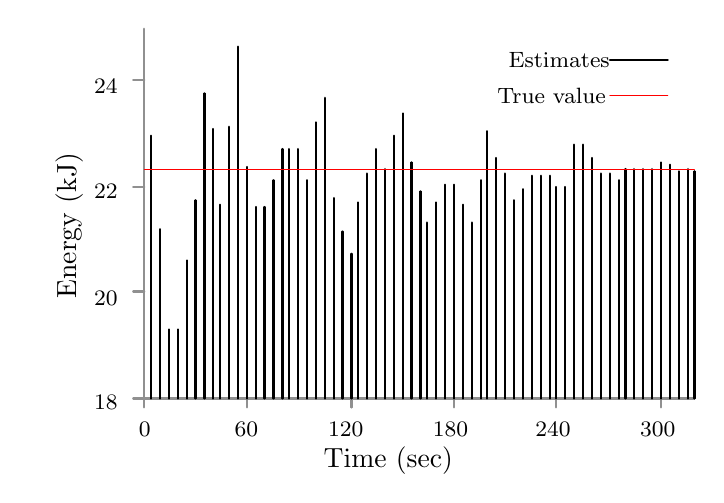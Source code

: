 
\definecolor{c909090}{RGB}{144,144,144}
\definecolor{cff0000}{RGB}{255,0,0}


\def \globalscale {1.0}
\begin{tikzpicture}[y=0.80pt, x=0.80pt, yscale=-\globalscale, xscale=\globalscale, inner sep=0pt, outer sep=0pt]
\begin{scope}[draw=black,line join=bevel,line cap=rect,even odd rule,line width=0.800pt]
  \begin{scope}[cm={{1.0,0.0,0.0,1.0,(0.0,0.0)}},draw=black,line join=bevel,line cap=rect,line width=0.800pt]
  \end{scope}
  \begin{scope}[cm={{1.006,0.0,0.0,1.006,(0.0,0.0)}},draw=black,line join=bevel,line cap=rect,line width=0.800pt]
  \end{scope}
  \begin{scope}[cm={{1.006,0.0,0.0,1.006,(0.0,0.0)}},draw=c909090,line join=round,line cap=round,line width=0.800pt]
    \path[draw] (51.5,181.5) -- (46.5,181.5);



  \end{scope}
  \begin{scope}[cm={{1.006,0.0,0.0,1.006,(0.0,0.0)}},draw=black,line join=bevel,line cap=rect,line width=0.800pt]
  \end{scope}
  \begin{scope}[cm={{1.006,0.0,0.0,1.006,(29.181,187.666)}},draw=black,line join=bevel,line cap=rect,line width=0.800pt]
  \end{scope}
  \begin{scope}[cm={{1.006,0.0,0.0,1.006,(29.181,187.666)}},draw=black,line join=bevel,line cap=rect,line width=0.800pt]
  \end{scope}
  \begin{scope}[cm={{1.006,0.0,0.0,1.006,(29.181,187.666)}},draw=black,line join=bevel,line cap=rect,line width=0.800pt]
  \end{scope}
  \begin{scope}[cm={{1.006,0.0,0.0,1.006,(29.181,187.666)}},draw=black,line join=bevel,line cap=rect,line width=0.800pt]
  \end{scope}
  \begin{scope}[cm={{1.006,0.0,0.0,1.006,(29.181,187.666)}},draw=black,line join=bevel,line cap=rect,line width=0.800pt]
  \end{scope}
  \begin{scope}[cm={{1.006,0.0,0.0,1.006,(29.181,187.666)}},draw=c909090,line join=bevel,line cap=rect,line width=0.800pt]
    \path[fill=c909090] (0.0,0.0) node[above right] () {\footnotesize 18};



  \end{scope}
  \begin{scope}[cm={{1.006,0.0,0.0,1.006,(29.181,187.666)}},draw=black,line join=bevel,line cap=rect,line width=0.800pt]
  \end{scope}
  \begin{scope}[cm={{1.006,0.0,0.0,1.006,(0.0,0.0)}},draw=black,line join=bevel,line cap=rect,line width=0.800pt]
  \end{scope}
  \begin{scope}[cm={{1.006,0.0,0.0,1.006,(0.0,0.0)}},draw=c909090,line join=round,line cap=round,line width=0.800pt]
    \path[draw] (51.5,133.5) -- (46.5,133.5);



  \end{scope}
  \begin{scope}[cm={{1.006,0.0,0.0,1.006,(0.0,0.0)}},draw=black,line join=bevel,line cap=rect,line width=0.800pt]
  \end{scope}
  \begin{scope}[cm={{1.006,0.0,0.0,1.006,(29.181,140.372)}},draw=black,line join=bevel,line cap=rect,line width=0.800pt]
  \end{scope}
  \begin{scope}[cm={{1.006,0.0,0.0,1.006,(29.181,140.372)}},draw=black,line join=bevel,line cap=rect,line width=0.800pt]
  \end{scope}
  \begin{scope}[cm={{1.006,0.0,0.0,1.006,(29.181,140.372)}},draw=black,line join=bevel,line cap=rect,line width=0.800pt]
  \end{scope}
  \begin{scope}[cm={{1.006,0.0,0.0,1.006,(29.181,140.372)}},draw=black,line join=bevel,line cap=rect,line width=0.800pt]
  \end{scope}
  \begin{scope}[cm={{1.006,0.0,0.0,1.006,(29.181,140.372)}},draw=black,line join=bevel,line cap=rect,line width=0.800pt]
  \end{scope}
  \begin{scope}[cm={{1.006,0.0,0.0,1.006,(29.181,140.372)}},draw=c909090,line join=bevel,line cap=rect,line width=0.800pt]
    \path[fill=c909090] (0.0,0.0) node[above right] () {\footnotesize 20};



  \end{scope}
  \begin{scope}[cm={{1.006,0.0,0.0,1.006,(29.181,140.372)}},draw=black,line join=bevel,line cap=rect,line width=0.800pt]
  \end{scope}
  \begin{scope}[cm={{1.006,0.0,0.0,1.006,(0.0,0.0)}},draw=black,line join=bevel,line cap=rect,line width=0.800pt]
  \end{scope}
  \begin{scope}[cm={{1.006,0.0,0.0,1.006,(0.0,0.0)}},draw=c909090,line join=round,line cap=round,line width=0.800pt]
    \path[draw] (51.5,86.5) -- (46.5,86.5);



  \end{scope}
  \begin{scope}[cm={{1.006,0.0,0.0,1.006,(0.0,0.0)}},draw=black,line join=bevel,line cap=rect,line width=0.800pt]
  \end{scope}
  \begin{scope}[cm={{1.006,0.0,0.0,1.006,(29.181,92.072)}},draw=black,line join=bevel,line cap=rect,line width=0.800pt]
  \end{scope}
  \begin{scope}[cm={{1.006,0.0,0.0,1.006,(29.181,92.072)}},draw=black,line join=bevel,line cap=rect,line width=0.800pt]
  \end{scope}
  \begin{scope}[cm={{1.006,0.0,0.0,1.006,(29.181,92.072)}},draw=black,line join=bevel,line cap=rect,line width=0.800pt]
  \end{scope}
  \begin{scope}[cm={{1.006,0.0,0.0,1.006,(29.181,92.072)}},draw=black,line join=bevel,line cap=rect,line width=0.800pt]
  \end{scope}
  \begin{scope}[cm={{1.006,0.0,0.0,1.006,(29.181,92.072)}},draw=black,line join=bevel,line cap=rect,line width=0.800pt]
  \end{scope}
  \begin{scope}[cm={{1.006,0.0,0.0,1.006,(29.181,92.072)}},draw=c909090,line join=bevel,line cap=rect,line width=0.800pt]
    \path[fill=c909090] (0.0,0.0) node[above right] () {\footnotesize 22};



  \end{scope}
  \begin{scope}[cm={{1.006,0.0,0.0,1.006,(29.181,92.072)}},draw=black,line join=bevel,line cap=rect,line width=0.800pt]
  \end{scope}
  \begin{scope}[cm={{1.006,0.0,0.0,1.006,(0.0,0.0)}},draw=black,line join=bevel,line cap=rect,line width=0.800pt]
  \end{scope}
  \begin{scope}[cm={{1.006,0.0,0.0,1.006,(0.0,0.0)}},draw=c909090,line join=round,line cap=round,line width=0.800pt]
    \path[draw] (51.5,38.5) -- (46.5,38.5);



  \end{scope}
  \begin{scope}[cm={{1.006,0.0,0.0,1.006,(0.0,0.0)}},draw=black,line join=bevel,line cap=rect,line width=0.800pt]
  \end{scope}
  \begin{scope}[cm={{1.006,0.0,0.0,1.006,(29.181,44.778)}},draw=black,line join=bevel,line cap=rect,line width=0.800pt]
  \end{scope}
  \begin{scope}[cm={{1.006,0.0,0.0,1.006,(29.181,44.778)}},draw=black,line join=bevel,line cap=rect,line width=0.800pt]
  \end{scope}
  \begin{scope}[cm={{1.006,0.0,0.0,1.006,(29.181,44.778)}},draw=black,line join=bevel,line cap=rect,line width=0.800pt]
  \end{scope}
  \begin{scope}[cm={{1.006,0.0,0.0,1.006,(29.181,44.778)}},draw=black,line join=bevel,line cap=rect,line width=0.800pt]
  \end{scope}
  \begin{scope}[cm={{1.006,0.0,0.0,1.006,(29.181,44.778)}},draw=black,line join=bevel,line cap=rect,line width=0.800pt]
  \end{scope}
  \begin{scope}[cm={{1.006,0.0,0.0,1.006,(29.181,44.778)}},draw=c909090,line join=bevel,line cap=rect,line width=0.800pt]
    \path[fill=c909090] (0.0,0.0) node[above right] () {\footnotesize 24};



  \end{scope}
  \begin{scope}[cm={{1.006,0.0,0.0,1.006,(29.181,44.778)}},draw=black,line join=bevel,line cap=rect,line width=0.800pt]
  \end{scope}
  \begin{scope}[cm={{1.006,0.0,0.0,1.006,(0.0,0.0)}},draw=black,line join=bevel,line cap=rect,line width=0.800pt]
  \end{scope}
  \begin{scope}[cm={{1.006,0.0,0.0,1.006,(0.0,0.0)}},draw=c909090,line join=round,line cap=round,line width=0.800pt]
    \path[draw] (51.5,181.5) -- (51.5,185.5);



  \end{scope}
  \begin{scope}[cm={{1.006,0.0,0.0,1.006,(0.0,0.0)}},draw=black,line join=bevel,line cap=rect,line width=0.800pt]
  \end{scope}
  \begin{scope}[cm={{1.006,0.0,0.0,1.006,(49.306,199.741)}},draw=black,line join=bevel,line cap=rect,line width=0.800pt]
  \end{scope}
  \begin{scope}[cm={{1.006,0.0,0.0,1.006,(49.306,199.741)}},draw=black,line join=bevel,line cap=rect,line width=0.800pt]
  \end{scope}
  \begin{scope}[cm={{1.006,0.0,0.0,1.006,(49.306,199.741)}},draw=black,line join=bevel,line cap=rect,line width=0.800pt]
  \end{scope}
  \begin{scope}[cm={{1.006,0.0,0.0,1.006,(49.306,199.741)}},draw=black,line join=bevel,line cap=rect,line width=0.800pt]
  \end{scope}
  \begin{scope}[cm={{1.006,0.0,0.0,1.006,(49.306,199.741)}},draw=black,line join=bevel,line cap=rect,line width=0.800pt]
  \end{scope}
  \begin{scope}[cm={{1.006,0.0,0.0,1.006,(49.306,199.741)}},draw=c909090,line join=bevel,line cap=rect,line width=0.800pt]
    \path[fill=c909090] (0.0,0.0) node[above right] () {\footnotesize 0};



  \end{scope}
  \begin{scope}[cm={{1.006,0.0,0.0,1.006,(49.306,199.741)}},draw=black,line join=bevel,line cap=rect,line width=0.800pt]
  \end{scope}
  \begin{scope}[cm={{1.006,0.0,0.0,1.006,(0.0,0.0)}},draw=black,line join=bevel,line cap=rect,line width=0.800pt]
  \end{scope}
  \begin{scope}[cm={{1.006,0.0,0.0,1.006,(0.0,0.0)}},draw=c909090,line join=round,line cap=round,line width=0.800pt]
    \path[draw] (97.5,181.5) -- (97.5,185.5);



  \end{scope}
  \begin{scope}[cm={{1.006,0.0,0.0,1.006,(0.0,0.0)}},draw=black,line join=bevel,line cap=rect,line width=0.800pt]
  \end{scope}
  \begin{scope}[cm={{1.006,0.0,0.0,1.006,(92.575,199.741)}},draw=black,line join=bevel,line cap=rect,line width=0.800pt]
  \end{scope}
  \begin{scope}[cm={{1.006,0.0,0.0,1.006,(92.575,199.741)}},draw=black,line join=bevel,line cap=rect,line width=0.800pt]
  \end{scope}
  \begin{scope}[cm={{1.006,0.0,0.0,1.006,(92.575,199.741)}},draw=black,line join=bevel,line cap=rect,line width=0.800pt]
  \end{scope}
  \begin{scope}[cm={{1.006,0.0,0.0,1.006,(92.575,199.741)}},draw=black,line join=bevel,line cap=rect,line width=0.800pt]
  \end{scope}
  \begin{scope}[cm={{1.006,0.0,0.0,1.006,(92.575,199.741)}},draw=black,line join=bevel,line cap=rect,line width=0.800pt]
  \end{scope}
  \begin{scope}[cm={{1.006,0.0,0.0,1.006,(92.575,199.741)}},draw=c909090,line join=bevel,line cap=rect,line width=0.800pt]
    \path[fill=c909090] (0.0,0.0) node[above right] () {\footnotesize 60};



  \end{scope}
  \begin{scope}[cm={{1.006,0.0,0.0,1.006,(92.575,199.741)}},draw=black,line join=bevel,line cap=rect,line width=0.800pt]
  \end{scope}
  \begin{scope}[cm={{1.006,0.0,0.0,1.006,(0.0,0.0)}},draw=black,line join=bevel,line cap=rect,line width=0.800pt]
  \end{scope}
  \begin{scope}[cm={{1.006,0.0,0.0,1.006,(0.0,0.0)}},draw=c909090,line join=round,line cap=round,line width=0.800pt]
    \path[draw] (144.5,181.5) -- (144.5,185.5);



  \end{scope}
  \begin{scope}[cm={{1.006,0.0,0.0,1.006,(0.0,0.0)}},draw=black,line join=bevel,line cap=rect,line width=0.800pt]
  \end{scope}
  \begin{scope}[cm={{1.006,0.0,0.0,1.006,(134.838,199.741)}},draw=black,line join=bevel,line cap=rect,line width=0.800pt]
  \end{scope}
  \begin{scope}[cm={{1.006,0.0,0.0,1.006,(134.838,199.741)}},draw=black,line join=bevel,line cap=rect,line width=0.800pt]
  \end{scope}
  \begin{scope}[cm={{1.006,0.0,0.0,1.006,(134.838,199.741)}},draw=black,line join=bevel,line cap=rect,line width=0.800pt]
  \end{scope}
  \begin{scope}[cm={{1.006,0.0,0.0,1.006,(134.838,199.741)}},draw=black,line join=bevel,line cap=rect,line width=0.800pt]
  \end{scope}
  \begin{scope}[cm={{1.006,0.0,0.0,1.006,(134.838,199.741)}},draw=black,line join=bevel,line cap=rect,line width=0.800pt]
  \end{scope}
  \begin{scope}[cm={{1.006,0.0,0.0,1.006,(134.838,199.741)}},draw=c909090,line join=bevel,line cap=rect,line width=0.800pt]
    \path[fill=c909090] (0.0,0.0) node[above right] () {\footnotesize 120};



  \end{scope}
  \begin{scope}[cm={{1.006,0.0,0.0,1.006,(134.838,199.741)}},draw=black,line join=bevel,line cap=rect,line width=0.800pt]
  \end{scope}
  \begin{scope}[cm={{1.006,0.0,0.0,1.006,(0.0,0.0)}},draw=black,line join=bevel,line cap=rect,line width=0.800pt]
  \end{scope}
  \begin{scope}[cm={{1.006,0.0,0.0,1.006,(0.0,0.0)}},draw=c909090,line join=round,line cap=round,line width=0.800pt]
    \path[draw] (190.5,181.5) -- (190.5,185.5);



  \end{scope}
  \begin{scope}[cm={{1.006,0.0,0.0,1.006,(0.0,0.0)}},draw=black,line join=bevel,line cap=rect,line width=0.800pt]
  \end{scope}
  \begin{scope}[cm={{1.006,0.0,0.0,1.006,(182.131,199.741)}},draw=black,line join=bevel,line cap=rect,line width=0.800pt]
  \end{scope}
  \begin{scope}[cm={{1.006,0.0,0.0,1.006,(182.131,199.741)}},draw=black,line join=bevel,line cap=rect,line width=0.800pt]
  \end{scope}
  \begin{scope}[cm={{1.006,0.0,0.0,1.006,(182.131,199.741)}},draw=black,line join=bevel,line cap=rect,line width=0.800pt]
  \end{scope}
  \begin{scope}[cm={{1.006,0.0,0.0,1.006,(182.131,199.741)}},draw=black,line join=bevel,line cap=rect,line width=0.800pt]
  \end{scope}
  \begin{scope}[cm={{1.006,0.0,0.0,1.006,(182.131,199.741)}},draw=black,line join=bevel,line cap=rect,line width=0.800pt]
  \end{scope}
  \begin{scope}[cm={{1.006,0.0,0.0,1.006,(182.131,199.741)}},draw=c909090,line join=bevel,line cap=rect,line width=0.800pt]
    \path[fill=c909090] (0.0,0.0) node[above right] () {\footnotesize 180};



  \end{scope}
  \begin{scope}[cm={{1.006,0.0,0.0,1.006,(182.131,199.741)}},draw=black,line join=bevel,line cap=rect,line width=0.800pt]
  \end{scope}
  \begin{scope}[cm={{1.006,0.0,0.0,1.006,(0.0,0.0)}},draw=black,line join=bevel,line cap=rect,line width=0.800pt]
  \end{scope}
  \begin{scope}[cm={{1.006,0.0,0.0,1.006,(0.0,0.0)}},draw=c909090,line join=round,line cap=round,line width=0.800pt]
    \path[draw] (236.5,181.5) -- (236.5,185.5);



  \end{scope}
  \begin{scope}[cm={{1.006,0.0,0.0,1.006,(0.0,0.0)}},draw=black,line join=bevel,line cap=rect,line width=0.800pt]
  \end{scope}
  \begin{scope}[cm={{1.006,0.0,0.0,1.006,(228.419,199.741)}},draw=black,line join=bevel,line cap=rect,line width=0.800pt]
  \end{scope}
  \begin{scope}[cm={{1.006,0.0,0.0,1.006,(228.419,199.741)}},draw=black,line join=bevel,line cap=rect,line width=0.800pt]
  \end{scope}
  \begin{scope}[cm={{1.006,0.0,0.0,1.006,(228.419,199.741)}},draw=black,line join=bevel,line cap=rect,line width=0.800pt]
  \end{scope}
  \begin{scope}[cm={{1.006,0.0,0.0,1.006,(228.419,199.741)}},draw=black,line join=bevel,line cap=rect,line width=0.800pt]
  \end{scope}
  \begin{scope}[cm={{1.006,0.0,0.0,1.006,(228.419,199.741)}},draw=black,line join=bevel,line cap=rect,line width=0.800pt]
  \end{scope}
  \begin{scope}[cm={{1.006,0.0,0.0,1.006,(228.419,199.741)}},draw=c909090,line join=bevel,line cap=rect,line width=0.800pt]
    \path[fill=c909090] (0.0,0.0) node[above right] () {\footnotesize 240};



  \end{scope}
  \begin{scope}[cm={{1.006,0.0,0.0,1.006,(228.419,199.741)}},draw=black,line join=bevel,line cap=rect,line width=0.800pt]
  \end{scope}
  \begin{scope}[cm={{1.006,0.0,0.0,1.006,(0.0,0.0)}},draw=black,line join=bevel,line cap=rect,line width=0.800pt]
  \end{scope}
  \begin{scope}[cm={{1.006,0.0,0.0,1.006,(0.0,0.0)}},draw=c909090,line join=round,line cap=round,line width=0.800pt]
    \path[draw] (283.5,181.5) -- (283.5,185.5);



  \end{scope}
  \begin{scope}[cm={{1.006,0.0,0.0,1.006,(0.0,0.0)}},draw=black,line join=bevel,line cap=rect,line width=0.800pt]
  \end{scope}
  \begin{scope}[cm={{1.006,0.0,0.0,1.006,(275.713,199.741)}},draw=black,line join=bevel,line cap=rect,line width=0.800pt]
  \end{scope}
  \begin{scope}[cm={{1.006,0.0,0.0,1.006,(275.713,199.741)}},draw=black,line join=bevel,line cap=rect,line width=0.800pt]
  \end{scope}
  \begin{scope}[cm={{1.006,0.0,0.0,1.006,(275.713,199.741)}},draw=black,line join=bevel,line cap=rect,line width=0.800pt]
  \end{scope}
  \begin{scope}[cm={{1.006,0.0,0.0,1.006,(275.713,199.741)}},draw=black,line join=bevel,line cap=rect,line width=0.800pt]
  \end{scope}
  \begin{scope}[cm={{1.006,0.0,0.0,1.006,(275.713,199.741)}},draw=black,line join=bevel,line cap=rect,line width=0.800pt]
  \end{scope}
  \begin{scope}[cm={{1.006,0.0,0.0,1.006,(275.713,199.741)}},draw=c909090,line join=bevel,line cap=rect,line width=0.800pt]
    \path[fill=c909090] (0.0,0.0) node[above right] () {\footnotesize 300};



  \end{scope}
  \begin{scope}[cm={{1.006,0.0,0.0,1.006,(275.713,199.741)}},draw=black,line join=bevel,line cap=rect,line width=0.800pt]
  \end{scope}
  \begin{scope}[cm={{1.006,0.0,0.0,1.006,(0.0,0.0)}},draw=black,line join=bevel,line cap=rect,line width=0.800pt]
  \end{scope}
  \begin{scope}[cm={{1.006,0.0,0.0,1.006,(0.0,0.0)}},draw=c909090,line join=round,line cap=round,line width=0.800pt]
    \path[draw] (51.5,15.5) -- (51.5,181.5) -- (298.5,181.5);



  \end{scope}
  \begin{scope}[cm={{1.006,0.0,0.0,1.006,(0.0,0.0)}},draw=black,line join=bevel,line cap=rect,line width=0.800pt]
  \end{scope}
  \begin{scope}[cm={{0.0,-1.006,1.006,0.0,(19.622,137.353)}},draw=black,line join=bevel,line cap=rect,line width=0.800pt]
  \end{scope}
  \begin{scope}[cm={{0.0,-1.006,1.006,0.0,(19.622,137.353)}},draw=black,line join=bevel,line cap=rect,line width=0.800pt]
  \end{scope}
  \begin{scope}[cm={{0.0,-1.006,1.006,0.0,(19.622,137.353)}},draw=black,line join=bevel,line cap=rect,line width=0.800pt]
  \end{scope}
  \begin{scope}[cm={{0.0,-1.006,1.006,0.0,(19.622,137.353)}},draw=black,line join=bevel,line cap=rect,line width=0.800pt]
  \end{scope}
  \begin{scope}[cm={{0.0,-1.006,1.006,0.0,(19.622,137.353)}},draw=black,line join=bevel,line cap=rect,line width=0.800pt]
  \end{scope}
  \begin{scope}[cm={{0.0,-1.006,1.006,0.0,(11.622,137.353)}},draw=black,line join=bevel,line cap=rect,line width=0.800pt]
    \path[fill=black] (0.0,0.0) node[above right] () {\rotatebox{90}{Energy (kJ)}};



  \end{scope}
  \begin{scope}[cm={{0.0,-1.006,1.006,0.0,(19.622,137.353)}},draw=black,line join=bevel,line cap=rect,line width=0.800pt]
  \end{scope}
  \begin{scope}[cm={{1.006,0.0,0.0,1.006,(132.825,216.847)}},draw=black,line join=bevel,line cap=rect,line width=0.800pt]
  \end{scope}
  \begin{scope}[cm={{1.006,0.0,0.0,1.006,(132.825,216.847)}},draw=black,line join=bevel,line cap=rect,line width=0.800pt]
  \end{scope}
  \begin{scope}[cm={{1.006,0.0,0.0,1.006,(132.825,216.847)}},draw=black,line join=bevel,line cap=rect,line width=0.800pt]
  \end{scope}
  \begin{scope}[cm={{1.006,0.0,0.0,1.006,(132.825,216.847)}},draw=black,line join=bevel,line cap=rect,line width=0.800pt]
  \end{scope}
  \begin{scope}[cm={{1.006,0.0,0.0,1.006,(132.825,216.847)}},draw=black,line join=bevel,line cap=rect,line width=0.800pt]
  \end{scope}
  \begin{scope}[cm={{1.006,0.0,0.0,1.006,(132.825,216.847)}},draw=black,line join=bevel,line cap=rect,line width=0.800pt]
    \path[fill=black] (0.0,0.0) node[above right] () {Time (sec)};



  \end{scope}
  \begin{scope}[cm={{1.006,0.0,0.0,1.006,(132.825,216.847)}},draw=black,line join=bevel,line cap=rect,line width=0.800pt]
  \end{scope}
  \begin{scope}[cm={{1.006,0.0,0.0,1.006,(214.331,33.206)}},draw=black,line join=bevel,line cap=rect,line width=0.800pt]
  \end{scope}
  \begin{scope}[cm={{1.006,0.0,0.0,1.006,(214.331,33.206)}},draw=black,line join=bevel,line cap=rect,line width=0.800pt]
  \end{scope}
  \begin{scope}[cm={{1.006,0.0,0.0,1.006,(214.331,33.206)}},draw=black,line join=bevel,line cap=rect,line width=0.800pt]
  \end{scope}
  \begin{scope}[cm={{1.006,0.0,0.0,1.006,(214.331,33.206)}},draw=black,line join=bevel,line cap=rect,line width=0.800pt]
  \end{scope}
  \begin{scope}[cm={{1.006,0.0,0.0,1.006,(214.331,33.206)}},draw=black,line join=bevel,line cap=rect,line width=0.800pt]
  \end{scope}
  \begin{scope}[cm={{1.006,0.0,0.0,1.006,(216.331,33.206)}},draw=black,line join=bevel,line cap=rect,line width=0.800pt]
    \path[fill=black] (0.0,0.0) node[above right] () {\footnotesize Estimates};



  \end{scope}
  \begin{scope}[cm={{1.006,0.0,0.0,1.006,(214.331,33.206)}},draw=black,line join=bevel,line cap=rect,line width=0.800pt]
  \end{scope}
  \begin{scope}[cm={{1.006,0.0,0.0,1.006,(0.0,0.0)}},draw=black,line join=bevel,line cap=rect,line width=0.800pt]
  \end{scope}
  \begin{scope}[cm={{1.006,0.0,0.0,1.006,(0.0,0.0)}},draw=black,line join=round,line cap=round,line width=0.800pt]
    \path[draw,even odd rule] (260.5,29.5) -- (286.5,29.5);



  \end{scope}
  \begin{scope}[cm={{1.006,0.0,0.0,1.006,(0.0,0.0)}},draw=black,line join=bevel,line cap=rect,line width=0.800pt]
  \end{scope}
  \begin{scope}[cm={{1.006,0.0,0.0,1.006,(0.0,0.0)}},draw=black,line join=bevel,line cap=rect,line width=0.800pt]
  \end{scope}
  \begin{scope}[cm={{1.006,0.0,0.0,1.006,(0.0,0.0)}},draw=black,line join=bevel,line cap=rect,line width=0.800pt]
  \end{scope}
  \begin{scope}[cm={{1.006,0.0,0.0,1.006,(0.0,0.0)}},draw=black,line join=bevel,line cap=rect,line width=0.800pt]
  \end{scope}
  \begin{scope}[cm={{1.006,0.0,0.0,1.006,(0.0,0.0)}},draw=black,line join=round,line cap=round,line width=0.800pt]
    \path[draw] (54.5,181.5) -- (54.5,63.5);



    \path[draw] (58.5,181.5) -- (58.5,105.5);



    \path[draw] (62.5,181.5) -- (62.5,150.5);



    \path[draw] (66.5,181.5) -- (66.5,150.5);



    \path[draw] (70.5,181.5) -- (70.5,119.5);



    \path[draw] (74.5,181.5) -- (74.5,92.5);



    \path[draw] (78.5,181.5) -- (78.5,44.5);



    \path[draw] (82.5,181.5) -- (82.5,60.5);



    \path[draw] (85.5,181.5) -- (85.5,94.5);



    \path[draw] (89.5,181.5) -- (89.5,59.5);



    \path[draw] (93.5,181.5) -- (93.5,23.5);



    \path[draw] (97.5,181.5) -- (97.5,77.5);



    \path[draw] (101.5,181.5) -- (101.5,95.5);



    \path[draw] (105.5,181.5) -- (105.5,95.5);



    \path[draw] (109.5,181.5) -- (109.5,83.5);



    \path[draw] (113.5,181.5) -- (113.5,69.5);



    \path[draw] (116.5,181.5) -- (116.5,69.5);



    \path[draw] (120.5,181.5) -- (120.5,69.5);



    \path[draw] (124.5,181.5) -- (124.5,83.5);



    \path[draw] (128.5,181.5) -- (128.5,57.5);



    \path[draw] (132.5,181.5) -- (132.5,46.5);



    \path[draw] (136.5,181.5) -- (136.5,91.5);



    \path[draw] (140.5,181.5) -- (140.5,106.5);



    \path[draw] (144.5,181.5) -- (144.5,116.5);



    \path[draw] (147.5,181.5) -- (147.5,93.5);



    \path[draw] (151.5,181.5) -- (151.5,80.5);



    \path[draw] (155.5,181.5) -- (155.5,69.5);



    \path[draw] (159.5,181.5) -- (159.5,78.5);



    \path[draw] (163.5,181.5) -- (163.5,63.5);



    \path[draw] (167.5,181.5) -- (167.5,53.5);



    \path[draw] (171.5,181.5) -- (171.5,75.5);



    \path[draw] (175.5,181.5) -- (175.5,88.5);



    \path[draw] (178.5,181.5) -- (178.5,102.5);



    \path[draw] (182.5,181.5) -- (182.5,93.5);



    \path[draw] (186.5,181.5) -- (186.5,85.5);



    \path[draw] (190.5,181.5) -- (190.5,85.5);



    \path[draw] (194.5,181.5) -- (194.5,94.5);



    \path[draw] (198.5,181.5) -- (198.5,102.5);



    \path[draw] (202.5,181.5) -- (202.5,83.5);



    \path[draw] (205.5,181.5) -- (205.5,61.5);



    \path[draw] (209.5,181.5) -- (209.5,73.5);



    \path[draw] (213.5,181.5) -- (213.5,80.5);



    \path[draw] (217.5,181.5) -- (217.5,92.5);



    \path[draw] (221.5,181.5) -- (221.5,87.5);



    \path[draw] (225.5,181.5) -- (225.5,81.5);



    \path[draw] (229.5,181.5) -- (229.5,81.5);



    \path[draw] (233.5,181.5) -- (233.5,81.5);



    \path[draw] (236.5,181.5) -- (236.5,86.5);



    \path[draw] (240.5,181.5) -- (240.5,86.5);



    \path[draw] (244.5,181.5) -- (244.5,67.5);



    \path[draw] (248.5,181.5) -- (248.5,67.5);



    \path[draw] (252.5,181.5) -- (252.5,73.5);



    \path[draw] (256.5,181.5) -- (256.5,80.5);



    \path[draw] (260.5,181.5) -- (260.5,80.5);



    \path[draw] (264.5,181.5) -- (264.5,83.5);



    \path[draw] (267.5,181.5) -- (267.5,78.5);



    \path[draw] (271.5,181.5) -- (271.5,78.5);



    \path[draw] (275.5,181.5) -- (275.5,78.5);



    \path[draw] (279.5,181.5) -- (279.5,78.5);



    \path[draw] (283.5,181.5) -- (283.5,75.5);



    \path[draw] (287.5,181.5) -- (287.5,76.5);



    \path[draw] (291.5,181.5) -- (291.5,79.5);



    \path[draw] (295.5,181.5) -- (295.5,78.5);



    \path[draw] (298.5,181.5) -- (298.5,79.5);



  \end{scope}
  \begin{scope}[cm={{1.006,0.0,0.0,1.006,(0.0,0.0)}},draw=black,line join=bevel,line cap=rect,line width=0.800pt]
  \end{scope}
  \begin{scope}[cm={{1.006,0.0,0.0,1.006,(207.288,49.306)}},draw=black,line join=bevel,line cap=rect,line width=0.800pt]
  \end{scope}
  \begin{scope}[cm={{1.006,0.0,0.0,1.006,(207.288,49.306)}},draw=black,line join=bevel,line cap=rect,line width=0.800pt]
  \end{scope}
  \begin{scope}[cm={{1.006,0.0,0.0,1.006,(207.288,49.306)}},draw=black,line join=bevel,line cap=rect,line width=0.800pt]
  \end{scope}
  \begin{scope}[cm={{1.006,0.0,0.0,1.006,(207.288,49.306)}},draw=black,line join=bevel,line cap=rect,line width=0.800pt]
  \end{scope}
  \begin{scope}[cm={{1.006,0.0,0.0,1.006,(207.288,49.306)}},draw=black,line join=bevel,line cap=rect,line width=0.800pt]
  \end{scope}
  \begin{scope}[cm={{1.006,0.0,0.0,1.006,(211.288,49.306)}},draw=black,line join=bevel,line cap=rect,line width=0.800pt]
    \path[fill=black] (0.0,0.0) node[above right] () {\footnotesize True value};



  \end{scope}
  \begin{scope}[cm={{1.006,0.0,0.0,1.006,(207.288,49.306)}},draw=black,line join=bevel,line cap=rect,line width=0.800pt]
  \end{scope}
  \begin{scope}[cm={{1.006,0.0,0.0,1.006,(0.0,0.0)}},draw=black,line join=bevel,line cap=rect,line width=0.800pt]
  \end{scope}
  \begin{scope}[cm={{1.006,0.0,0.0,1.006,(0.0,0.0)}},draw=cff0000,line join=round,line cap=round,line width=0.400pt]
    \path[draw,even odd rule] (260.5,45.5) -- (286.5,45.5);



  \end{scope}
  \begin{scope}[cm={{1.006,0.0,0.0,1.006,(0.0,0.0)}},draw=black,line join=bevel,line cap=rect,line width=0.800pt]
  \end{scope}
  \begin{scope}[cm={{1.006,0.0,0.0,1.006,(0.0,0.0)}},draw=black,line join=bevel,line cap=rect,line width=0.800pt]
  \end{scope}
  \begin{scope}[cm={{1.006,0.0,0.0,1.006,(0.0,0.0)}},draw=black,line join=bevel,line cap=rect,line width=0.800pt]
  \end{scope}
  \begin{scope}[cm={{1.006,0.0,0.0,1.006,(0.0,0.0)}},draw=black,line join=bevel,line cap=rect,line width=0.800pt]
  \end{scope}
  \begin{scope}[cm={{1.006,0.0,0.0,1.006,(0.0,0.0)}},draw=cff0000,line join=round,line cap=round,line width=0.400pt]
    \path[draw] (51.5,78.5) -- (51.5,78.5) -- (54.5,78.5) -- (58.5,78.5) -- (62.5,78.5) -- (66.5,78.5) -- (70.5,78.5) -- (74.5,78.5) -- (78.5,78.5) -- (82.5,78.5) -- (85.5,78.5) -- (89.5,78.5) -- (93.5,78.5) -- (97.5,78.5) -- (101.5,78.5) -- (105.5,78.5) -- (109.5,78.5) -- (113.5,78.5) -- (116.5,78.5) -- (120.5,78.5) -- (124.5,78.5) -- (128.5,78.5) -- (132.5,78.5) -- (136.5,78.5) -- (140.5,78.5) -- (144.5,78.5) -- (147.5,78.5) -- (151.5,78.5) -- (155.5,78.5) -- (159.5,78.5) -- (163.5,78.5) -- (167.5,78.5) -- (171.5,78.5) -- (175.5,78.5) -- (178.5,78.5) -- (182.5,78.5) -- (186.5,78.5) -- (190.5,78.5) -- (194.5,78.5) -- (198.5,78.5) -- (202.5,78.5) -- (205.5,78.5) -- (209.5,78.5) -- (213.5,78.5) -- (217.5,78.5) -- (221.5,78.5) -- (225.5,78.5) -- (229.5,78.5) -- (233.5,78.5) -- (236.5,78.5) -- (240.5,78.5) -- (244.5,78.5) -- (248.5,78.5) -- (252.5,78.5) -- (256.5,78.5) -- (260.5,78.5) -- (264.5,78.5) -- (267.5,78.5) -- (271.5,78.5) -- (275.5,78.5) -- (279.5,78.5) -- (283.5,78.5) -- (287.5,78.5) -- (291.5,78.5) -- (295.5,78.5) -- (298.5,78.5);



  \end{scope}
  \begin{scope}[cm={{1.006,0.0,0.0,1.006,(0.0,0.0)}},draw=black,line join=bevel,line cap=rect,line width=0.800pt]
  \end{scope}
  \begin{scope}[cm={{1.0,0.0,0.0,1.0,(0.0,0.0)}},draw=black,line join=bevel,line cap=rect,line width=0.800pt]
  \end{scope}
\end{scope}

\end{tikzpicture}

